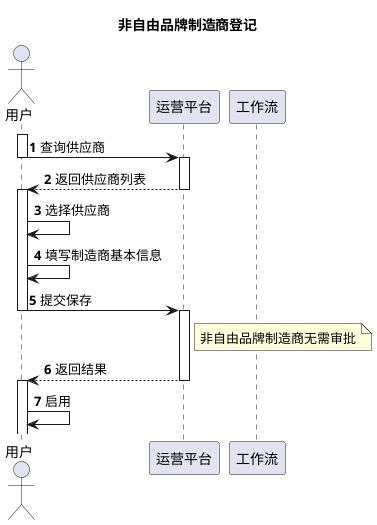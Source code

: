 @startuml

autonumber

title 非自由品牌制造商登记

actor 用户 as User

participant "运营平台" as Partner
participant "工作流" as Workflow

activate User
User -> Partner: 查询供应商
deactivate User

activate Partner
Partner --> User: 返回供应商列表
deactivate

activate User
User -> User: 选择供应商
User -> User: 填写制造商基本信息
User -> Partner: 提交保存
deactivate

activate Partner
note right of Partner : 非自由品牌制造商无需审批
Partner --> User: 返回结果
deactivate

activate User
User -> User: 启用
@enduml
